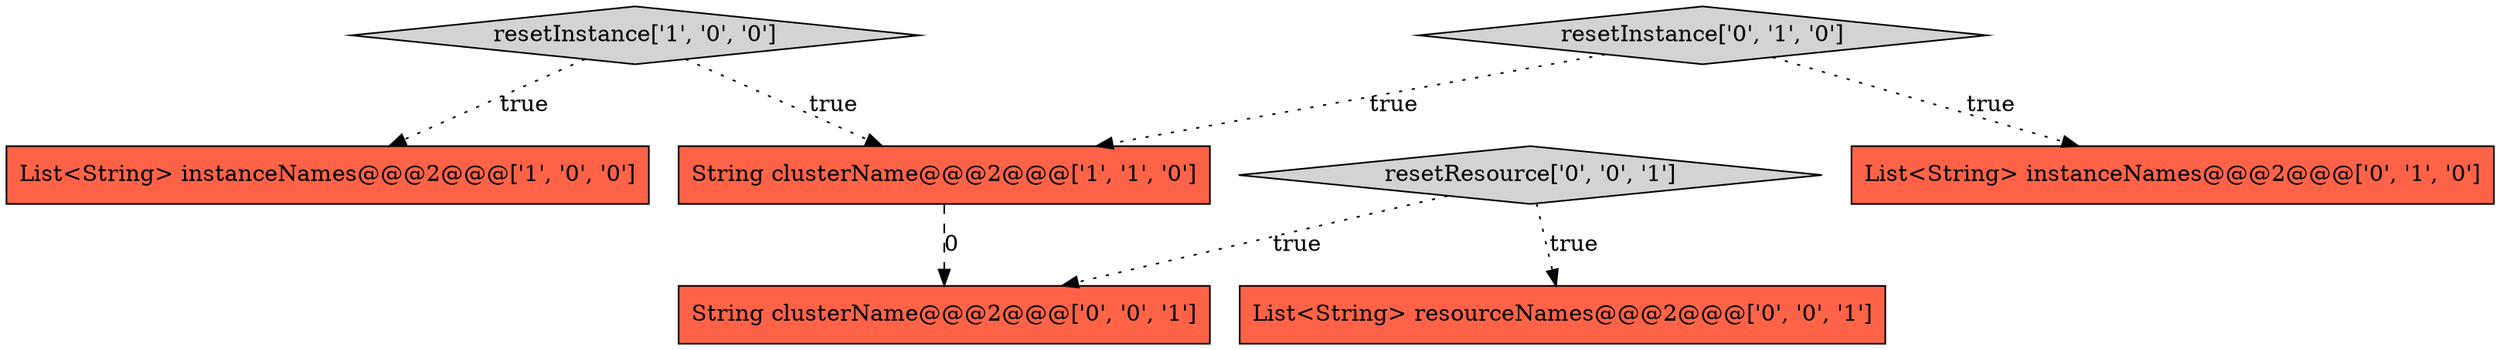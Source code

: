digraph {
2 [style = filled, label = "String clusterName@@@2@@@['1', '1', '0']", fillcolor = tomato, shape = box image = "AAA0AAABBB1BBB"];
1 [style = filled, label = "List<String> instanceNames@@@2@@@['1', '0', '0']", fillcolor = tomato, shape = box image = "AAA0AAABBB1BBB"];
0 [style = filled, label = "resetInstance['1', '0', '0']", fillcolor = lightgray, shape = diamond image = "AAA0AAABBB1BBB"];
3 [style = filled, label = "List<String> instanceNames@@@2@@@['0', '1', '0']", fillcolor = tomato, shape = box image = "AAA0AAABBB2BBB"];
5 [style = filled, label = "resetResource['0', '0', '1']", fillcolor = lightgray, shape = diamond image = "AAA0AAABBB3BBB"];
6 [style = filled, label = "List<String> resourceNames@@@2@@@['0', '0', '1']", fillcolor = tomato, shape = box image = "AAA0AAABBB3BBB"];
7 [style = filled, label = "String clusterName@@@2@@@['0', '0', '1']", fillcolor = tomato, shape = box image = "AAA0AAABBB3BBB"];
4 [style = filled, label = "resetInstance['0', '1', '0']", fillcolor = lightgray, shape = diamond image = "AAA0AAABBB2BBB"];
5->6 [style = dotted, label="true"];
4->3 [style = dotted, label="true"];
0->2 [style = dotted, label="true"];
2->7 [style = dashed, label="0"];
5->7 [style = dotted, label="true"];
4->2 [style = dotted, label="true"];
0->1 [style = dotted, label="true"];
}
